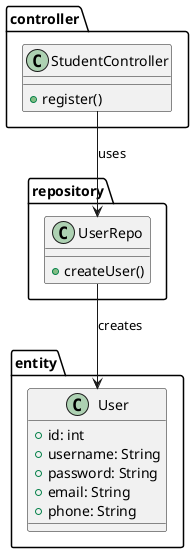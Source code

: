 ; filepath: /home/slightlywind/Repositories/Legacy/SWD392/class_diagrams/register.puml
@startuml
package controller {
    class StudentController {
        +register()
    }
}

package repository {
    class UserRepo {
        +createUser()
    }
}

package entity {
    class User {
        +id: int
        +username: String
        +password: String
        +email: String
        +phone: String
    }
}

StudentController --> UserRepo : uses
UserRepo --> User : creates
@enduml